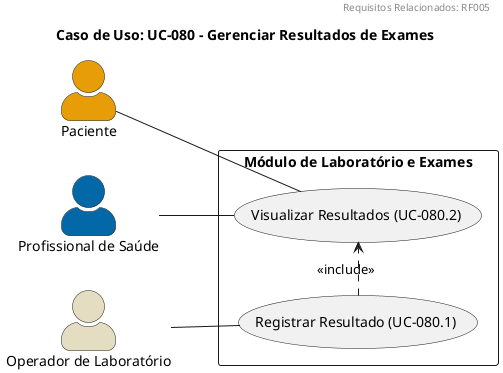 @startuml

header
Requisitos Relacionados: RF005
end header

title Caso de Uso: UC-080 - Gerenciar Resultados de Exames

left to right direction
skinparam actorStyle awesome

actor #E69D07 Paciente as Pac
actor #0368A7 "Profissional de Saúde" as Prof
actor #e4ddc2 "Operador de Laboratório" as Lab

rectangle "Módulo de Laboratório e Exames" {
    usecase "Registrar Resultado (UC-080.1)" as UC_Reg
    usecase "Visualizar Resultados (UC-080.2)" as UC_Vis
}

Lab -- UC_Reg

Pac -- UC_Vis
Prof -- UC_Vis

UC_Reg .> UC_Vis : <<include>>
@enduml